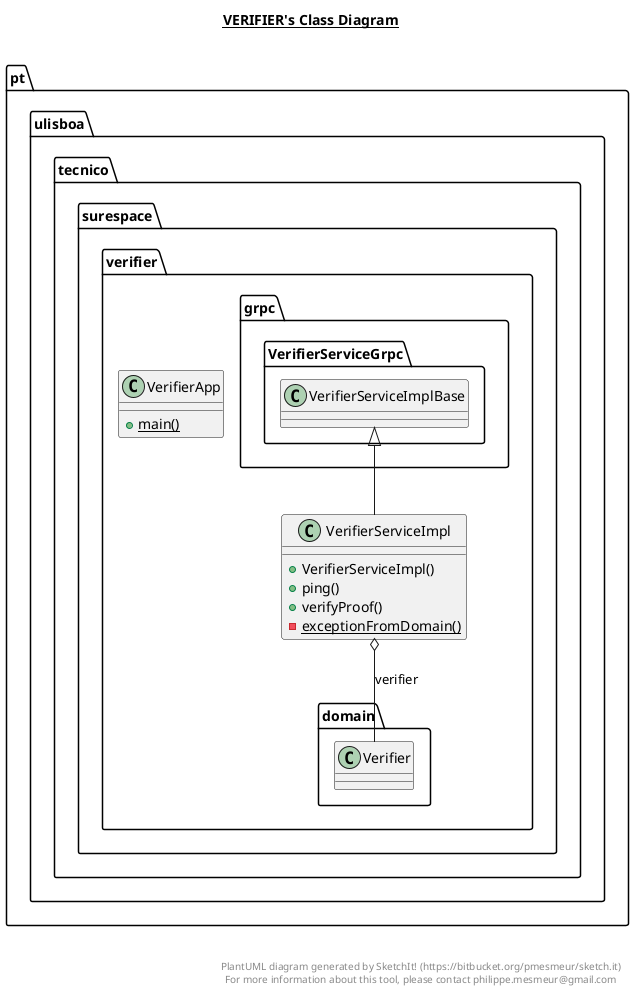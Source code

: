@startuml

title __VERIFIER's Class Diagram__\n

  namespace pt.ulisboa.tecnico.surespace.verifier {
    class pt.ulisboa.tecnico.surespace.verifier.VerifierApp {
        {static} + main()
    }
  }
  

  namespace pt.ulisboa.tecnico.surespace.verifier {
    class pt.ulisboa.tecnico.surespace.verifier.VerifierServiceImpl {
        + VerifierServiceImpl()
        + ping()
        + verifyProof()
        {static} - exceptionFromDomain()
    }
  }
  

  pt.ulisboa.tecnico.surespace.verifier.VerifierServiceImpl -up-|> pt.ulisboa.tecnico.surespace.verifier.grpc.VerifierServiceGrpc.VerifierServiceImplBase
  pt.ulisboa.tecnico.surespace.verifier.VerifierServiceImpl o-- pt.ulisboa.tecnico.surespace.verifier.domain.Verifier : verifier


right footer


PlantUML diagram generated by SketchIt! (https://bitbucket.org/pmesmeur/sketch.it)
For more information about this tool, please contact philippe.mesmeur@gmail.com
endfooter

@enduml
